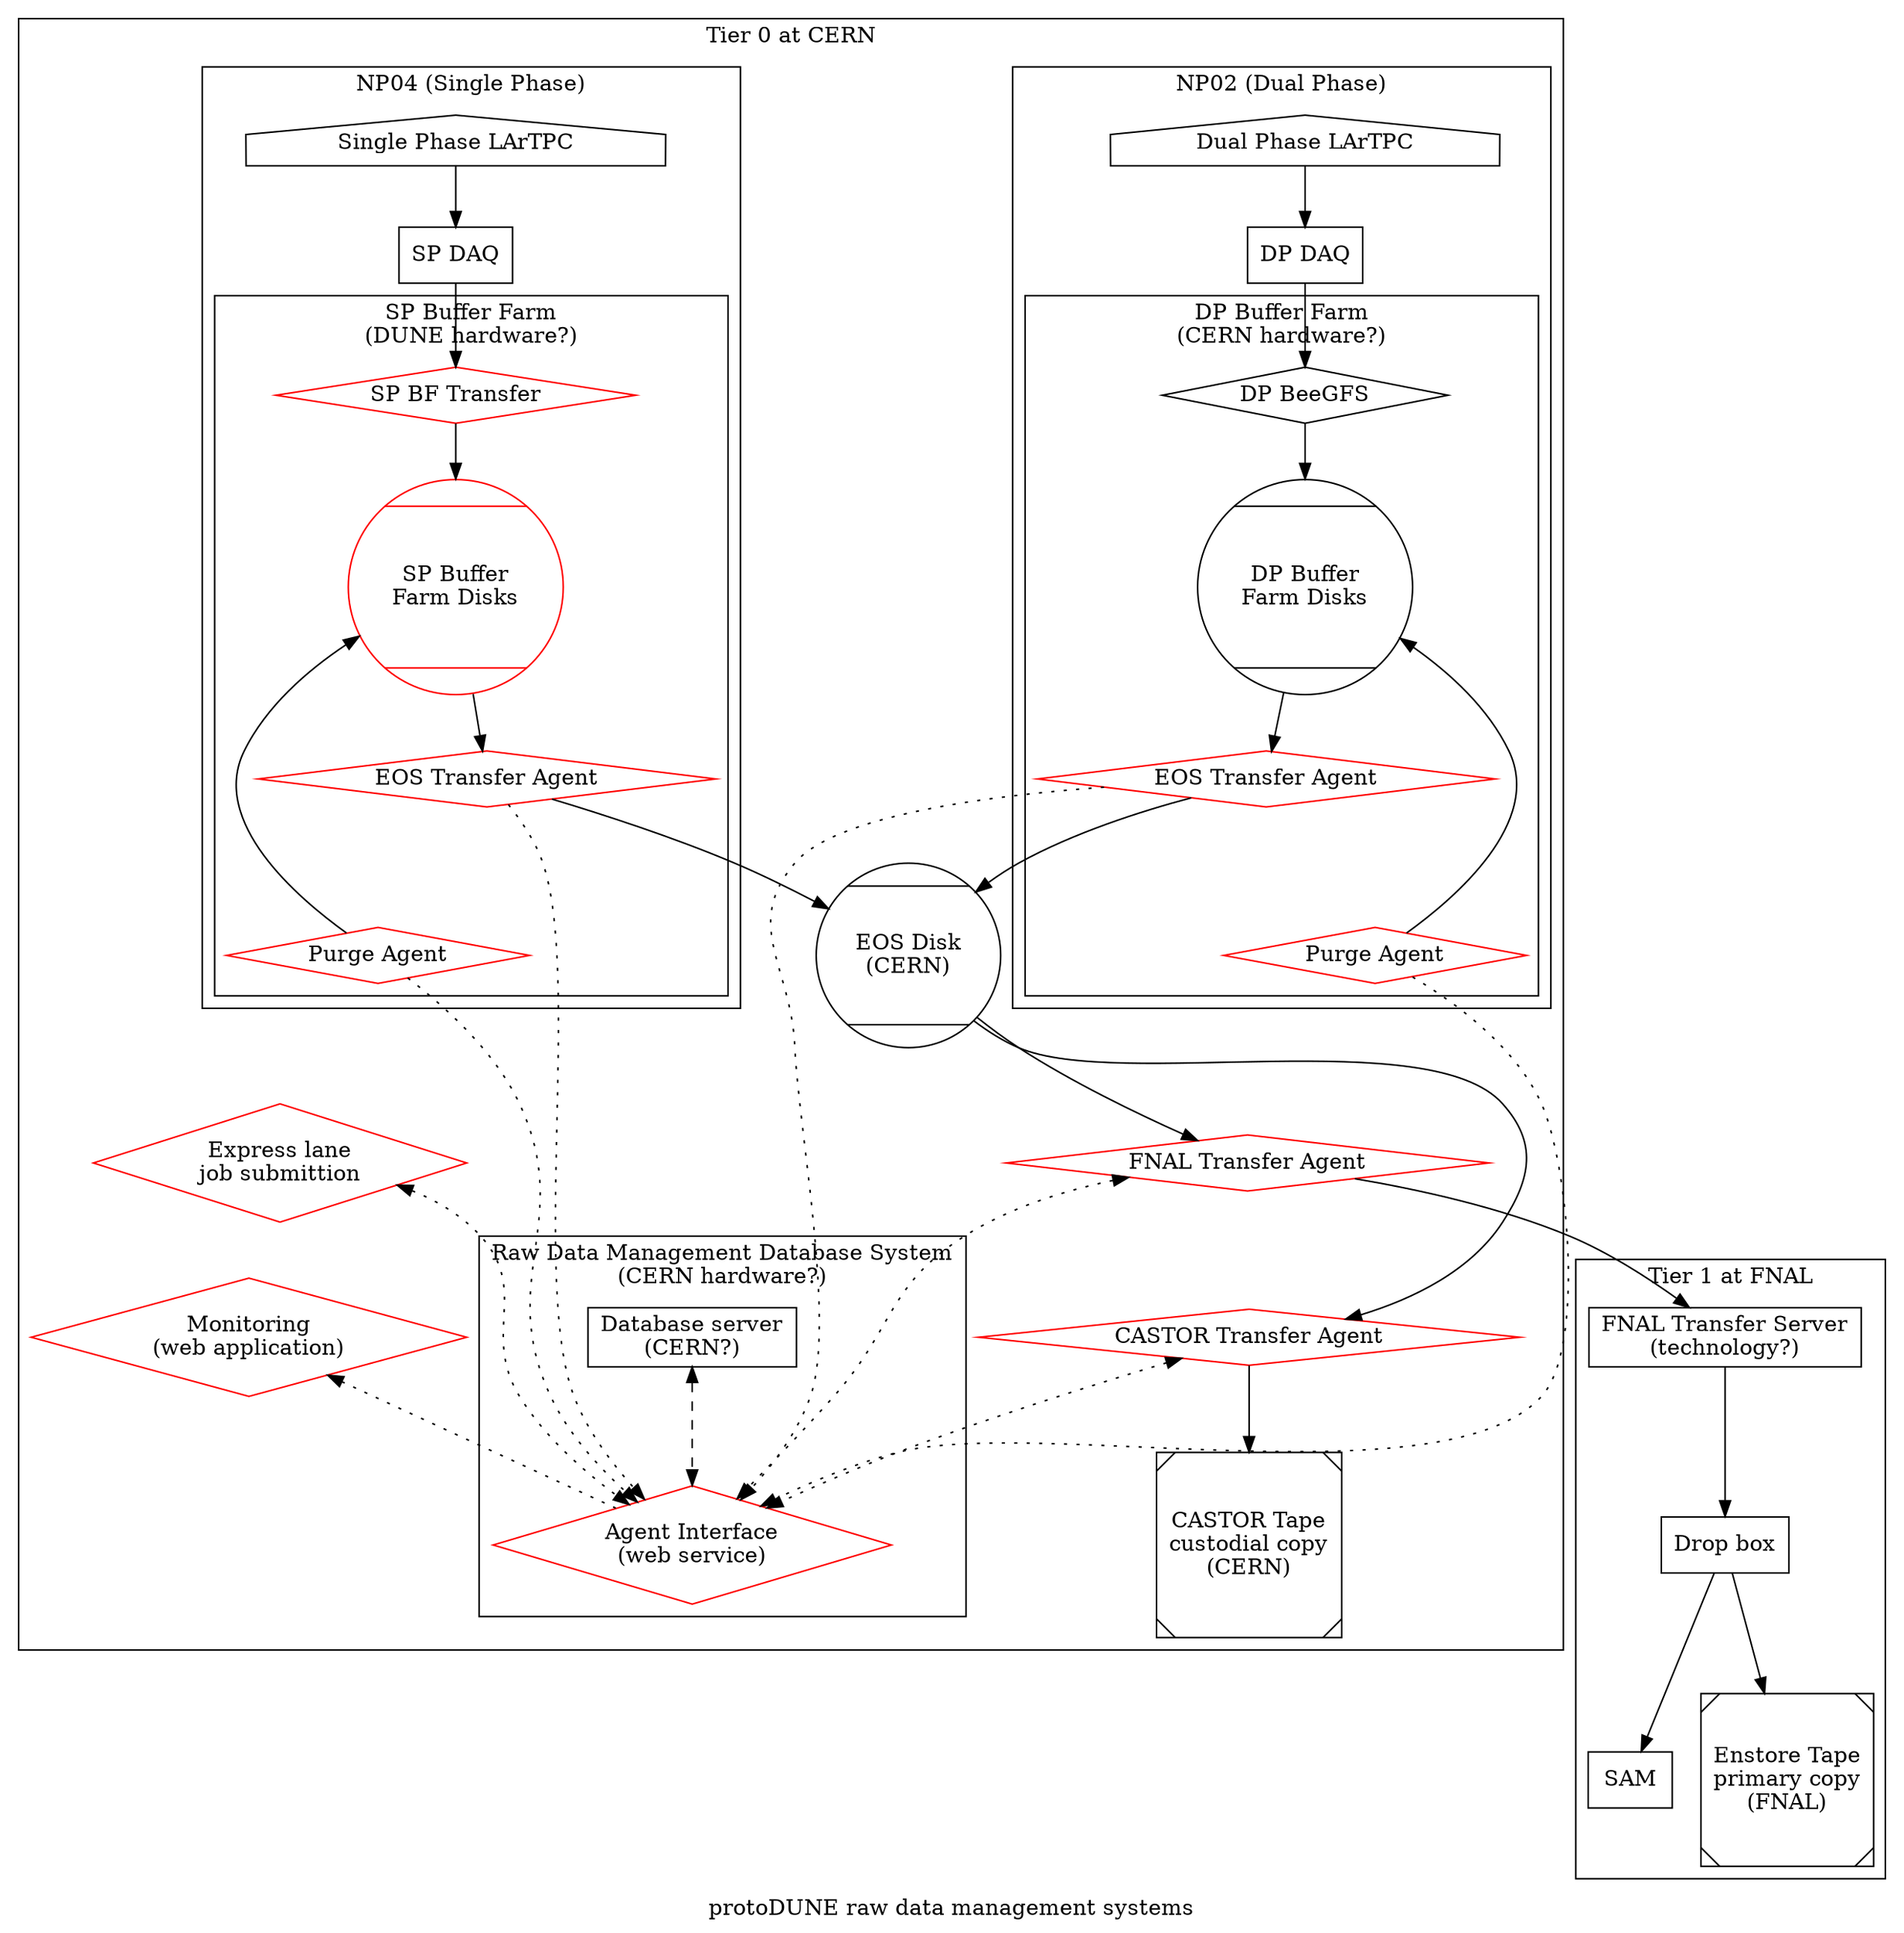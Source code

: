 digraph pdrdm {
        newrank=true;
        label="protoDUNE raw data management systems";

        subgraph cluster_CERN {
                label="Tier 0 at CERN";
 
               subgraph cluster_DP {
                       label="NP02 (Dual Phase)";
		       node [label="Dual Phase LArTPC",shape=house] dpdet;
                       node [label="DP DAQ",shape=box] dpdaq;
		       subgraph cluster_DPBUF {
			       label="DP Buffer Farm\n(CERN hardware?)";
			       node [label="DP BeeGFS",shape=diamond] dpdaqio;
			       node [label="DP Buffer\nFarm Disks",shape=Mcircle] dpbd;
			       node [label="EOS Transfer Agent", shape=diamond, color=red] dpingest;
			       node [label="Purge Agent", shape=diamond, color=red] dppurge;
		       }
		}
               subgraph cluster_SP {
                       label="NP04 (Single Phase)";
		       node [label="Single Phase LArTPC",shape=house] spdet;
                       node [label="SP DAQ",shape=box] spdaq;

		       subgraph cluster_SPBUF {
			       label="SP Buffer Farm\n(DUNE hardware?)";
			       node [label="SP BF Transfer",shape=diamond, color=red] spdaqio;
			       node [label="SP Buffer\nFarm Disks",shape=Mcircle, color=red] spbd;
			       node [label="EOS Transfer Agent", shape=diamond, color=red] spingest;
			       node [label="Purge Agent", shape=diamond, color=red] sppurge;
		       }
	       }


	       subgraph cluster_RDM {
		       label="Raw Data Management Database System\n(CERN hardware?)";
		       
		       node [label="Agent Interface\n(web service)",shape=diamond,color=red] rdmai;
		       node [label="Database server\n(CERN?)",shape=box,color=black] rdmdbs;

	       }


	       node [label="EOS Disk\n(CERN)", shape=Mcircle] eos;
	       node [label="CASTOR Tape\ncustodial copy\n(CERN)", shape=Msquare] castor;
	       node [label="CASTOR Transfer Agent", shape=diamond, color=red] castoragent;
	       node [label="FNAL Transfer Agent", shape=diamond, color=red] fnalxferagent;
	       node [label="Monitoring\n(web application)",shape=diamond,color=red] rdmmon;
	       node [label="Express lane\njob submittion",shape=diamond,color=red] express;
       }


        subgraph cluster_FNAL {
                label="Tier 1 at FNAL";
		node [label="FNAL Transfer Server\n(technology?)",shape=box] fnalingest;
		node [label="Drop box",shape=box] fnaldrop;
		node [label="SAM",shape=box] sam;
		node [label="Enstore Tape\nprimary copy\n(FNAL)",shape=Msquare] fnaltape;
	}		

       spdet->spdaq;
       spdaq->spdaqio;
       spdaqio->spbd;
       spbd->spingest;
       spbd->sppurge[dir=back];


       dpdet->dpdaq;
       dpdaq->dpdaqio;
       dpdaqio->dpbd;
       dpbd->dpingest;
       dpbd->dppurge[dir=back];

       spingest->eos[weight=1];
       dpingest->eos[weight=1];

       spingest->rdmai[style=dotted];
       dpingest->rdmai[style=dotted];
       sppurge->rdmai[style=dotted];
       dppurge->rdmai[style=dotted];
       
       rdmdbs->rdmai[dir=both,style=dashed];
       rdmmon->rdmai[dir=back,style=dotted];
       express->rdmai[dir=both,style=dotted];
       express->rdmmon[style=invis];
       
       eos->castoragent[weight=0];
       castoragent->castor;
       castoragent->rdmai[dir=both,style=dotted];

       fnalxferagent->castoragent[style=invis];
       
       eos->fnalxferagent[weight=0];
       fnalxferagent->rdmai[dir=both,style=dotted];
       fnalxferagent->fnalingest->fnaldrop;
       fnaldrop->sam;
       fnaldrop->fnaltape;
       
}
